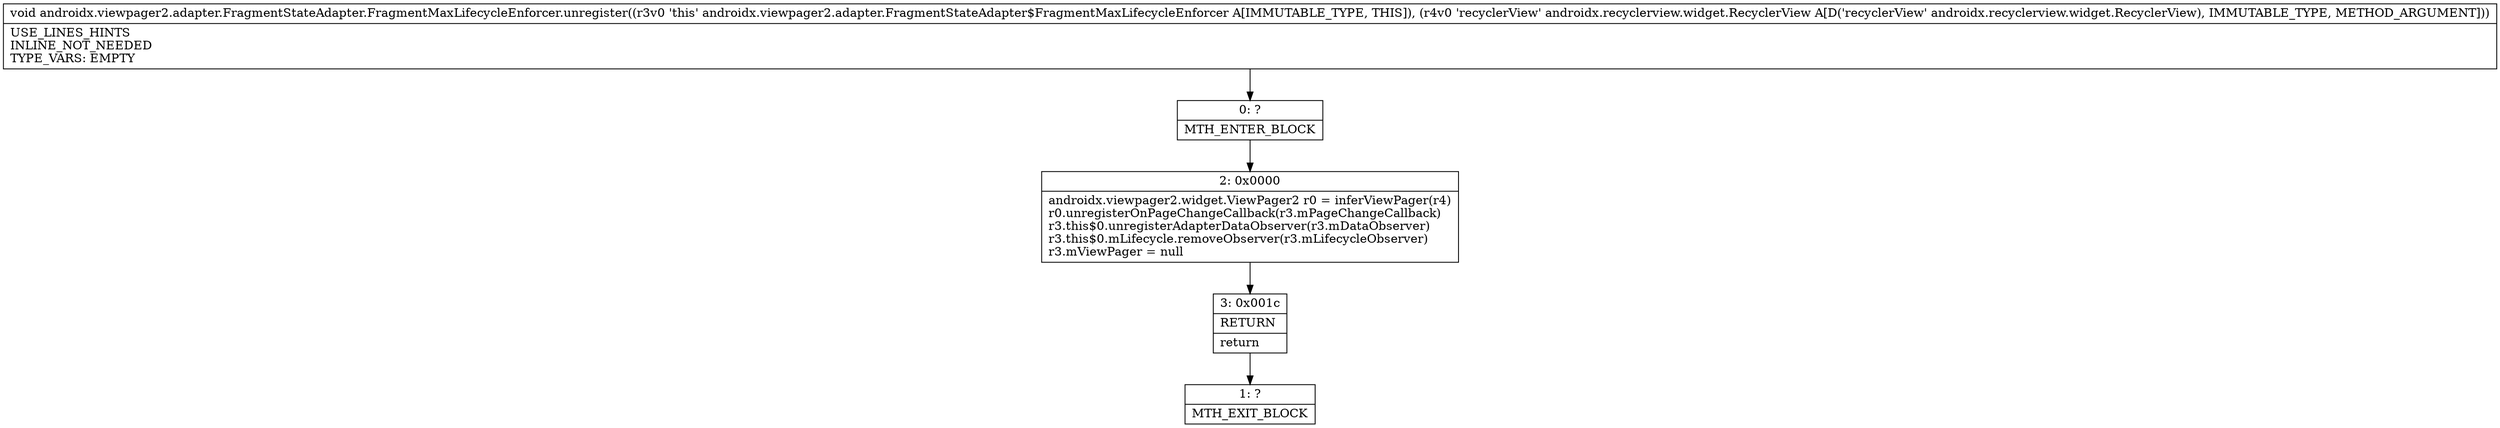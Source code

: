 digraph "CFG forandroidx.viewpager2.adapter.FragmentStateAdapter.FragmentMaxLifecycleEnforcer.unregister(Landroidx\/recyclerview\/widget\/RecyclerView;)V" {
Node_0 [shape=record,label="{0\:\ ?|MTH_ENTER_BLOCK\l}"];
Node_2 [shape=record,label="{2\:\ 0x0000|androidx.viewpager2.widget.ViewPager2 r0 = inferViewPager(r4)\lr0.unregisterOnPageChangeCallback(r3.mPageChangeCallback)\lr3.this$0.unregisterAdapterDataObserver(r3.mDataObserver)\lr3.this$0.mLifecycle.removeObserver(r3.mLifecycleObserver)\lr3.mViewPager = null\l}"];
Node_3 [shape=record,label="{3\:\ 0x001c|RETURN\l|return\l}"];
Node_1 [shape=record,label="{1\:\ ?|MTH_EXIT_BLOCK\l}"];
MethodNode[shape=record,label="{void androidx.viewpager2.adapter.FragmentStateAdapter.FragmentMaxLifecycleEnforcer.unregister((r3v0 'this' androidx.viewpager2.adapter.FragmentStateAdapter$FragmentMaxLifecycleEnforcer A[IMMUTABLE_TYPE, THIS]), (r4v0 'recyclerView' androidx.recyclerview.widget.RecyclerView A[D('recyclerView' androidx.recyclerview.widget.RecyclerView), IMMUTABLE_TYPE, METHOD_ARGUMENT]))  | USE_LINES_HINTS\lINLINE_NOT_NEEDED\lTYPE_VARS: EMPTY\l}"];
MethodNode -> Node_0;Node_0 -> Node_2;
Node_2 -> Node_3;
Node_3 -> Node_1;
}

